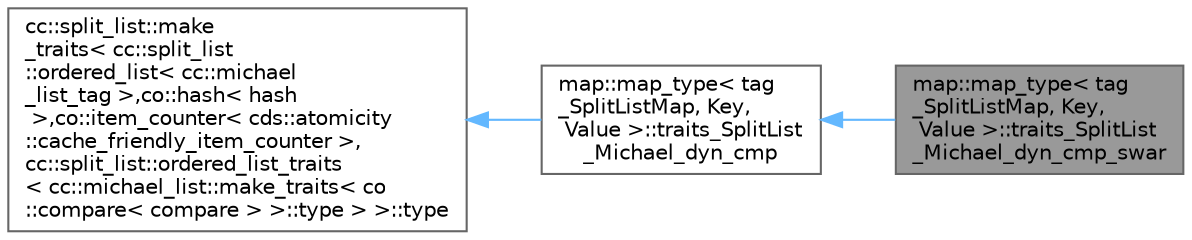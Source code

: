 digraph "map::map_type&lt; tag_SplitListMap, Key, Value &gt;::traits_SplitList_Michael_dyn_cmp_swar"
{
 // LATEX_PDF_SIZE
  bgcolor="transparent";
  edge [fontname=Helvetica,fontsize=10,labelfontname=Helvetica,labelfontsize=10];
  node [fontname=Helvetica,fontsize=10,shape=box,height=0.2,width=0.4];
  rankdir="LR";
  Node1 [id="Node000001",label="map::map_type\< tag\l_SplitListMap, Key,\l Value \>::traits_SplitList\l_Michael_dyn_cmp_swar",height=0.2,width=0.4,color="gray40", fillcolor="grey60", style="filled", fontcolor="black",tooltip=" "];
  Node2 -> Node1 [id="edge3_Node000001_Node000002",dir="back",color="steelblue1",style="solid",tooltip=" "];
  Node2 [id="Node000002",label="map::map_type\< tag\l_SplitListMap, Key,\l Value \>::traits_SplitList\l_Michael_dyn_cmp",height=0.2,width=0.4,color="gray40", fillcolor="white", style="filled",URL="$structmap_1_1map__type_3_01tag___split_list_map_00_01_key_00_01_value_01_4_1_1traits___split_list___michael__dyn__cmp.html",tooltip=" "];
  Node3 -> Node2 [id="edge4_Node000002_Node000003",dir="back",color="steelblue1",style="solid",tooltip=" "];
  Node3 [id="Node000003",label="cc::split_list::make\l_traits\< cc::split_list\l::ordered_list\< cc::michael\l_list_tag \>,co::hash\< hash\l \>,co::item_counter\< cds::atomicity\l::cache_friendly_item_counter \>,\lcc::split_list::ordered_list_traits\l\< cc::michael_list::make_traits\< co\l::compare\< compare \> \>::type \> \>::type",height=0.2,width=0.4,color="gray40", fillcolor="white", style="filled",tooltip=" "];
}
